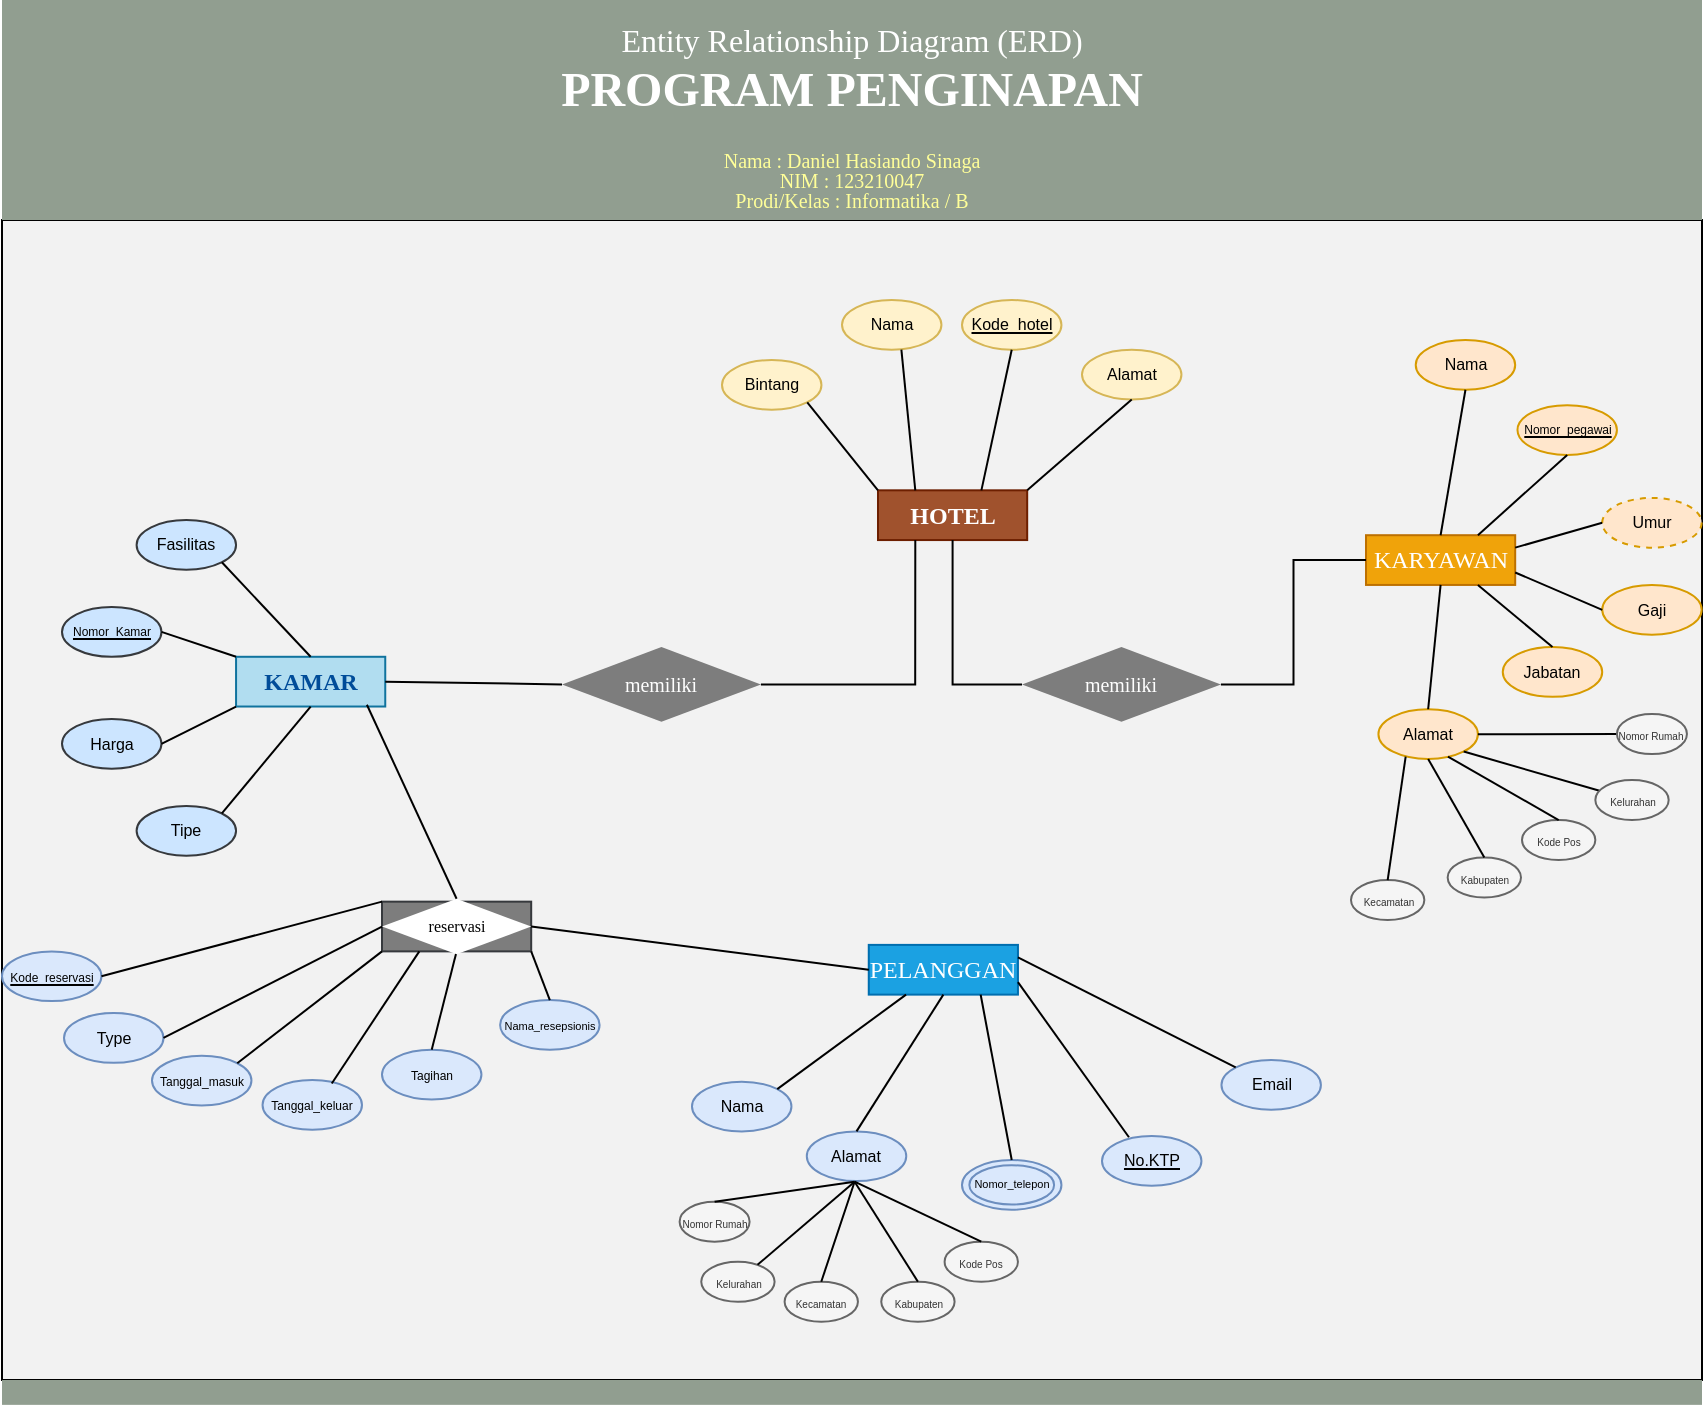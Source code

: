 <mxfile version="15.4.1" type="github">
  <diagram id="R2lEEEUBdFMjLlhIrx00" name="Page-1">
    <mxGraphModel dx="1380" dy="822" grid="1" gridSize="10" guides="1" tooltips="1" connect="1" arrows="1" fold="1" page="1" pageScale="1" pageWidth="850" pageHeight="1100" math="0" shadow="0" extFonts="Permanent Marker^https://fonts.googleapis.com/css?family=Permanent+Marker">
      <root>
        <mxCell id="0" />
        <mxCell id="1" parent="0" />
        <mxCell id="_2R-FOSOjfWYoMCZ2RvR-121" value="" style="rounded=0;whiteSpace=wrap;html=1;fontSize=6;fontColor=#004C99;fillColor=#F2F2F2;verticalAlign=middle;" vertex="1" parent="1">
          <mxGeometry y="110" width="850" height="580" as="geometry" />
        </mxCell>
        <mxCell id="lezJPWRJIHB03nq9r9CJ-45" value="" style="rounded=0;whiteSpace=wrap;html=1;fillColor=#919E90;strokeColor=none;" parent="1" vertex="1">
          <mxGeometry width="850" height="110" as="geometry" />
        </mxCell>
        <mxCell id="lezJPWRJIHB03nq9r9CJ-47" value="Entity Relationship Diagram (ERD)" style="text;html=1;strokeColor=none;fillColor=none;align=center;verticalAlign=middle;whiteSpace=wrap;rounded=0;fontColor=#FFFFFF;fontSize=16;fontStyle=0;fontFamily=Verdana;" parent="1" vertex="1">
          <mxGeometry x="180" y="10" width="490" height="20" as="geometry" />
        </mxCell>
        <mxCell id="lezJPWRJIHB03nq9r9CJ-48" value="PROGRAM PENGINAPAN" style="text;html=1;strokeColor=none;fillColor=none;align=center;verticalAlign=middle;whiteSpace=wrap;rounded=0;fontColor=#FFFFFF;fontSize=24;fontStyle=1;fontFamily=Verdana;" parent="1" vertex="1">
          <mxGeometry x="180" y="30" width="490" height="30" as="geometry" />
        </mxCell>
        <mxCell id="lezJPWRJIHB03nq9r9CJ-49" value="&lt;font style=&quot;font-size: 10px; line-height: 80%;&quot;&gt;Nama : Daniel Hasiando Sinaga&lt;/font&gt;" style="text;html=1;strokeColor=none;fillColor=none;align=center;verticalAlign=middle;whiteSpace=wrap;rounded=0;fontColor=#FFFF99;fontSize=10;fontStyle=0;fontFamily=Verdana;" parent="1" vertex="1">
          <mxGeometry x="180" y="70" width="490" height="20" as="geometry" />
        </mxCell>
        <mxCell id="lezJPWRJIHB03nq9r9CJ-50" value="&lt;p class=&quot;MsoNormal&quot; style=&quot;text-align: justify ; line-height: 115%&quot;&gt;NIM : 123210047&lt;/p&gt;" style="text;html=1;strokeColor=none;fillColor=none;align=center;verticalAlign=middle;whiteSpace=wrap;rounded=0;fontColor=#FFFF99;fontSize=10;fontStyle=0;fontFamily=Verdana;" parent="1" vertex="1">
          <mxGeometry x="180" y="80" width="490" height="20" as="geometry" />
        </mxCell>
        <mxCell id="lezJPWRJIHB03nq9r9CJ-51" value="&lt;p class=&quot;MsoNormal&quot; style=&quot;text-align: justify ; line-height: 115%&quot;&gt;Prodi/Kelas : Informatika / B&lt;/p&gt;" style="text;html=1;strokeColor=none;fillColor=none;align=center;verticalAlign=middle;whiteSpace=wrap;rounded=0;fontColor=#FFFF99;fontSize=10;fontStyle=0;fontFamily=Verdana;" parent="1" vertex="1">
          <mxGeometry x="180" y="90" width="490" height="20" as="geometry" />
        </mxCell>
        <mxCell id="58ILImzGnDFNRdT-Oexu-2" value="KARYAWAN" style="rounded=0;whiteSpace=wrap;html=1;fillColor=#f0a30a;strokeColor=#BD7000;fontColor=#FFFFFF;fontFamily=Lucida Console;" parent="1" vertex="1">
          <mxGeometry x="681.999" y="267.603" width="74.595" height="24.865" as="geometry" />
        </mxCell>
        <mxCell id="58ILImzGnDFNRdT-Oexu-3" value="Alamat" style="ellipse;whiteSpace=wrap;html=1;rounded=0;fillColor=#ffe6cc;strokeColor=#d79b00;fontSize=8;" parent="1" vertex="1">
          <mxGeometry x="688.215" y="354.63" width="49.73" height="24.865" as="geometry" />
        </mxCell>
        <mxCell id="58ILImzGnDFNRdT-Oexu-4" value="Nama" style="ellipse;whiteSpace=wrap;html=1;rounded=0;fillColor=#ffe6cc;strokeColor=#d79b00;fontSize=8;" parent="1" vertex="1">
          <mxGeometry x="706.865" y="170.012" width="49.73" height="24.865" as="geometry" />
        </mxCell>
        <mxCell id="58ILImzGnDFNRdT-Oexu-5" value="&lt;u style=&quot;font-size: 6px;&quot;&gt;Nomor_pegawai&lt;/u&gt;" style="ellipse;whiteSpace=wrap;html=1;rounded=0;fillColor=#ffe6cc;strokeColor=#d79b00;fontSize=6;" parent="1" vertex="1">
          <mxGeometry x="757.738" y="202.587" width="49.73" height="24.865" as="geometry" />
        </mxCell>
        <mxCell id="58ILImzGnDFNRdT-Oexu-6" value="Umur" style="ellipse;whiteSpace=wrap;html=1;rounded=0;fillColor=#ffe6cc;strokeColor=#d79b00;fontSize=8;dashed=1;" parent="1" vertex="1">
          <mxGeometry x="800.108" y="248.955" width="49.73" height="24.865" as="geometry" />
        </mxCell>
        <mxCell id="58ILImzGnDFNRdT-Oexu-7" value="Jabatan" style="ellipse;whiteSpace=wrap;html=1;rounded=0;fillColor=#ffe6cc;strokeColor=#d79b00;fontSize=8;" parent="1" vertex="1">
          <mxGeometry x="750.378" y="323.549" width="49.73" height="24.865" as="geometry" />
        </mxCell>
        <mxCell id="58ILImzGnDFNRdT-Oexu-8" value="Gaji" style="ellipse;whiteSpace=wrap;html=1;rounded=0;fillColor=#ffe6cc;strokeColor=#d79b00;fontSize=8;" parent="1" vertex="1">
          <mxGeometry x="800.108" y="292.468" width="49.73" height="24.865" as="geometry" />
        </mxCell>
        <mxCell id="58ILImzGnDFNRdT-Oexu-9" value="" style="endArrow=none;html=1;entryX=1;entryY=0.25;entryDx=0;entryDy=0;exitX=0;exitY=0.5;exitDx=0;exitDy=0;fillColor=#ffe6cc;strokeColor=#000000;" parent="1" source="58ILImzGnDFNRdT-Oexu-6" target="58ILImzGnDFNRdT-Oexu-2" edge="1">
          <mxGeometry width="50" height="50" relative="1" as="geometry">
            <mxPoint x="619.837" y="16.252" as="sourcePoint" />
            <mxPoint x="650.918" y="-14.829" as="targetPoint" />
          </mxGeometry>
        </mxCell>
        <mxCell id="58ILImzGnDFNRdT-Oexu-10" value="" style="endArrow=none;html=1;entryX=0.5;entryY=0;entryDx=0;entryDy=0;exitX=0.5;exitY=1;exitDx=0;exitDy=0;" parent="1" source="58ILImzGnDFNRdT-Oexu-4" target="58ILImzGnDFNRdT-Oexu-2" edge="1">
          <mxGeometry width="50" height="50" relative="1" as="geometry">
            <mxPoint x="619.837" y="16.252" as="sourcePoint" />
            <mxPoint x="650.918" y="-14.829" as="targetPoint" />
          </mxGeometry>
        </mxCell>
        <mxCell id="58ILImzGnDFNRdT-Oexu-11" value="" style="endArrow=none;html=1;entryX=0.75;entryY=0;entryDx=0;entryDy=0;exitX=0.5;exitY=1;exitDx=0;exitDy=0;" parent="1" source="58ILImzGnDFNRdT-Oexu-5" target="58ILImzGnDFNRdT-Oexu-2" edge="1">
          <mxGeometry width="50" height="50" relative="1" as="geometry">
            <mxPoint x="619.837" y="16.252" as="sourcePoint" />
            <mxPoint x="650.918" y="-14.829" as="targetPoint" />
          </mxGeometry>
        </mxCell>
        <mxCell id="58ILImzGnDFNRdT-Oexu-12" value="" style="endArrow=none;html=1;entryX=0.75;entryY=1;entryDx=0;entryDy=0;exitX=0.5;exitY=0;exitDx=0;exitDy=0;" parent="1" source="58ILImzGnDFNRdT-Oexu-7" target="58ILImzGnDFNRdT-Oexu-2" edge="1">
          <mxGeometry width="50" height="50" relative="1" as="geometry">
            <mxPoint x="619.837" y="16.252" as="sourcePoint" />
            <mxPoint x="650.918" y="-14.829" as="targetPoint" />
          </mxGeometry>
        </mxCell>
        <mxCell id="58ILImzGnDFNRdT-Oexu-13" value="" style="endArrow=none;html=1;entryX=0.5;entryY=1;entryDx=0;entryDy=0;exitX=0.5;exitY=0;exitDx=0;exitDy=0;" parent="1" source="58ILImzGnDFNRdT-Oexu-3" target="58ILImzGnDFNRdT-Oexu-2" edge="1">
          <mxGeometry width="50" height="50" relative="1" as="geometry">
            <mxPoint x="619.837" y="16.252" as="sourcePoint" />
            <mxPoint x="650.918" y="-14.829" as="targetPoint" />
          </mxGeometry>
        </mxCell>
        <mxCell id="58ILImzGnDFNRdT-Oexu-14" value="" style="endArrow=none;html=1;entryX=1;entryY=0.75;entryDx=0;entryDy=0;exitX=0;exitY=0.5;exitDx=0;exitDy=0;fillColor=#ffe6cc;strokeColor=#000000;" parent="1" source="58ILImzGnDFNRdT-Oexu-8" target="58ILImzGnDFNRdT-Oexu-2" edge="1">
          <mxGeometry width="50" height="50" relative="1" as="geometry">
            <mxPoint x="619.837" y="16.252" as="sourcePoint" />
            <mxPoint x="650.918" y="-14.829" as="targetPoint" />
          </mxGeometry>
        </mxCell>
        <mxCell id="_2R-FOSOjfWYoMCZ2RvR-11" value="" style="group" vertex="1" connectable="0" parent="1">
          <mxGeometry x="622" y="378.79" width="174.67" height="70" as="geometry" />
        </mxCell>
        <mxCell id="_2R-FOSOjfWYoMCZ2RvR-7" value="Kecamatan" style="ellipse;whiteSpace=wrap;html=1;fontSize=5;fillColor=#f5f5f5;strokeColor=#666666;fontColor=#333333;" vertex="1" parent="_2R-FOSOjfWYoMCZ2RvR-11">
          <mxGeometry x="52.5" y="61.22" width="36.67" height="20" as="geometry" />
        </mxCell>
        <mxCell id="_2R-FOSOjfWYoMCZ2RvR-8" value="Kabupaten" style="ellipse;whiteSpace=wrap;html=1;fontSize=5;fillColor=#f5f5f5;strokeColor=#666666;fontColor=#333333;" vertex="1" parent="_2R-FOSOjfWYoMCZ2RvR-11">
          <mxGeometry x="100.83" y="50" width="36.67" height="20" as="geometry" />
        </mxCell>
        <mxCell id="_2R-FOSOjfWYoMCZ2RvR-3" value="Kode Pos" style="ellipse;whiteSpace=wrap;html=1;fontSize=5;fillColor=#f5f5f5;strokeColor=#666666;fontColor=#333333;" vertex="1" parent="_2R-FOSOjfWYoMCZ2RvR-11">
          <mxGeometry x="138" y="31.22" width="36.67" height="20" as="geometry" />
        </mxCell>
        <mxCell id="_2R-FOSOjfWYoMCZ2RvR-23" value="" style="group" vertex="1" connectable="0" parent="1">
          <mxGeometry x="30.002" y="260.015" width="161.622" height="167.838" as="geometry" />
        </mxCell>
        <mxCell id="_2R-FOSOjfWYoMCZ2RvR-14" value="KAMAR" style="rounded=0;whiteSpace=wrap;html=1;fillColor=#b1ddf0;strokeColor=#10739e;fontStyle=1;fontFamily=Lucida Console;fontColor=#004C99;" vertex="1" parent="_2R-FOSOjfWYoMCZ2RvR-23">
          <mxGeometry x="87.027" y="68.378" width="74.595" height="24.865" as="geometry" />
        </mxCell>
        <mxCell id="_2R-FOSOjfWYoMCZ2RvR-15" value="Tipe" style="ellipse;whiteSpace=wrap;html=1;rounded=0;fillColor=#cce5ff;strokeColor=#36393d;fontSize=8;" vertex="1" parent="_2R-FOSOjfWYoMCZ2RvR-23">
          <mxGeometry x="37.297" y="142.973" width="49.73" height="24.865" as="geometry" />
        </mxCell>
        <mxCell id="_2R-FOSOjfWYoMCZ2RvR-16" value="Fasilitas" style="ellipse;whiteSpace=wrap;html=1;rounded=0;fillColor=#cce5ff;strokeColor=#36393d;fontSize=8;" vertex="1" parent="_2R-FOSOjfWYoMCZ2RvR-23">
          <mxGeometry x="37.297" width="49.73" height="24.865" as="geometry" />
        </mxCell>
        <mxCell id="_2R-FOSOjfWYoMCZ2RvR-17" value="" style="endArrow=none;html=1;entryX=0.5;entryY=1;entryDx=0;entryDy=0;exitX=1;exitY=0;exitDx=0;exitDy=0;" edge="1" parent="_2R-FOSOjfWYoMCZ2RvR-23" source="_2R-FOSOjfWYoMCZ2RvR-15" target="_2R-FOSOjfWYoMCZ2RvR-14">
          <mxGeometry width="50" height="50" relative="1" as="geometry">
            <mxPoint x="230.001" y="-151.892" as="sourcePoint" />
            <mxPoint x="261.082" y="-182.973" as="targetPoint" />
          </mxGeometry>
        </mxCell>
        <mxCell id="_2R-FOSOjfWYoMCZ2RvR-18" value="" style="endArrow=none;html=1;entryX=0.5;entryY=0;entryDx=0;entryDy=0;exitX=1;exitY=1;exitDx=0;exitDy=0;" edge="1" parent="_2R-FOSOjfWYoMCZ2RvR-23" source="_2R-FOSOjfWYoMCZ2RvR-16" target="_2R-FOSOjfWYoMCZ2RvR-14">
          <mxGeometry width="50" height="50" relative="1" as="geometry">
            <mxPoint x="230.001" y="-151.892" as="sourcePoint" />
            <mxPoint x="261.082" y="-182.973" as="targetPoint" />
          </mxGeometry>
        </mxCell>
        <mxCell id="_2R-FOSOjfWYoMCZ2RvR-19" value="&lt;u style=&quot;font-size: 6px;&quot;&gt;&lt;font style=&quot;font-size: 6px;&quot;&gt;Nomor_Kamar&lt;/font&gt;&lt;/u&gt;" style="ellipse;whiteSpace=wrap;html=1;rounded=0;fillColor=#cce5ff;strokeColor=#36393d;fontSize=6;" vertex="1" parent="_2R-FOSOjfWYoMCZ2RvR-23">
          <mxGeometry y="43.514" width="49.73" height="24.865" as="geometry" />
        </mxCell>
        <mxCell id="_2R-FOSOjfWYoMCZ2RvR-20" value="Harga" style="ellipse;whiteSpace=wrap;html=1;rounded=0;fillColor=#cce5ff;strokeColor=#36393d;fontSize=8;" vertex="1" parent="_2R-FOSOjfWYoMCZ2RvR-23">
          <mxGeometry y="99.459" width="49.73" height="24.865" as="geometry" />
        </mxCell>
        <mxCell id="_2R-FOSOjfWYoMCZ2RvR-21" value="" style="endArrow=none;html=1;entryX=0;entryY=1;entryDx=0;entryDy=0;exitX=1;exitY=0.5;exitDx=0;exitDy=0;fontSize=8;" edge="1" parent="_2R-FOSOjfWYoMCZ2RvR-23" source="_2R-FOSOjfWYoMCZ2RvR-20" target="_2R-FOSOjfWYoMCZ2RvR-14">
          <mxGeometry width="50" height="50" relative="1" as="geometry">
            <mxPoint x="223.784" y="-158.108" as="sourcePoint" />
            <mxPoint x="254.866" y="-189.189" as="targetPoint" />
          </mxGeometry>
        </mxCell>
        <mxCell id="_2R-FOSOjfWYoMCZ2RvR-22" value="" style="endArrow=none;html=1;entryX=0;entryY=0;entryDx=0;entryDy=0;exitX=1;exitY=0.5;exitDx=0;exitDy=0;fontSize=8;" edge="1" parent="_2R-FOSOjfWYoMCZ2RvR-23" source="_2R-FOSOjfWYoMCZ2RvR-19" target="_2R-FOSOjfWYoMCZ2RvR-14">
          <mxGeometry width="50" height="50" relative="1" as="geometry">
            <mxPoint x="223.784" y="-158.108" as="sourcePoint" />
            <mxPoint x="254.866" y="-189.189" as="targetPoint" />
          </mxGeometry>
        </mxCell>
        <mxCell id="lezJPWRJIHB03nq9r9CJ-43" value="" style="rounded=0;whiteSpace=wrap;html=1;fillColor=#919E90;strokeColor=none;" parent="1" vertex="1">
          <mxGeometry y="690" width="850" height="12.43" as="geometry" />
        </mxCell>
        <mxCell id="lezJPWRJIHB03nq9r9CJ-39" value="memiliki" style="rhombus;whiteSpace=wrap;html=1;rounded=0;fillColor=#7D7D7D;strokeColor=none;fontColor=#FFFFFF;fontFamily=Lucida Console;fontSize=10;" parent="1" vertex="1">
          <mxGeometry x="280.0" y="323.55" width="99.46" height="37.297" as="geometry" />
        </mxCell>
        <mxCell id="_2R-FOSOjfWYoMCZ2RvR-98" value="" style="group" vertex="1" connectable="0" parent="1">
          <mxGeometry x="350.002" y="160.015" width="289.187" height="110.013" as="geometry" />
        </mxCell>
        <mxCell id="lezJPWRJIHB03nq9r9CJ-3" value="HOTEL" style="rounded=0;whiteSpace=wrap;html=1;fillColor=#a0522d;strokeColor=#6D1F00;fontColor=#ffffff;fontStyle=1;fontFamily=Lucida Console;" parent="_2R-FOSOjfWYoMCZ2RvR-98" vertex="1">
          <mxGeometry x="87.997" y="85.148" width="74.595" height="24.865" as="geometry" />
        </mxCell>
        <mxCell id="lezJPWRJIHB03nq9r9CJ-5" value="Alamat" style="ellipse;whiteSpace=wrap;html=1;rounded=0;fillColor=#fff2cc;strokeColor=#d6b656;fontSize=8;" parent="_2R-FOSOjfWYoMCZ2RvR-98" vertex="1">
          <mxGeometry x="189.997" y="14.86" width="49.73" height="24.865" as="geometry" />
        </mxCell>
        <mxCell id="lezJPWRJIHB03nq9r9CJ-19" value="" style="endArrow=none;html=1;entryX=1;entryY=0;entryDx=0;entryDy=0;exitX=0.5;exitY=1;exitDx=0;exitDy=0;" parent="_2R-FOSOjfWYoMCZ2RvR-98" source="lezJPWRJIHB03nq9r9CJ-5" target="lezJPWRJIHB03nq9r9CJ-3" edge="1">
          <mxGeometry x="20" y="-11.075" width="50" height="50" as="geometry">
            <mxPoint x="262.433" y="131.898" as="sourcePoint" />
            <mxPoint x="293.514" y="100.817" as="targetPoint" />
          </mxGeometry>
        </mxCell>
        <mxCell id="lezJPWRJIHB03nq9r9CJ-35" value="&lt;u style=&quot;font-size: 8px&quot;&gt;Kode_hotel&lt;/u&gt;" style="ellipse;whiteSpace=wrap;html=1;rounded=0;fillColor=#fff2cc;strokeColor=#d6b656;fontSize=8;" parent="_2R-FOSOjfWYoMCZ2RvR-98" vertex="1">
          <mxGeometry x="130" y="-10.006" width="49.73" height="24.865" as="geometry" />
        </mxCell>
        <mxCell id="lezJPWRJIHB03nq9r9CJ-38" value="" style="endArrow=none;html=1;exitX=0.5;exitY=1;exitDx=0;exitDy=0;fontSize=8;entryX=0.693;entryY=0.001;entryDx=0;entryDy=0;entryPerimeter=0;" parent="_2R-FOSOjfWYoMCZ2RvR-98" source="lezJPWRJIHB03nq9r9CJ-35" target="lezJPWRJIHB03nq9r9CJ-3" edge="1">
          <mxGeometry x="20" y="-11.075" width="50" height="50" as="geometry">
            <mxPoint x="256.217" y="125.682" as="sourcePoint" />
            <mxPoint x="99.998" y="79.995" as="targetPoint" />
          </mxGeometry>
        </mxCell>
        <mxCell id="lezJPWRJIHB03nq9r9CJ-36" value="Nama" style="ellipse;whiteSpace=wrap;html=1;rounded=0;fillColor=#fff2cc;strokeColor=#d6b656;fontSize=8;" parent="_2R-FOSOjfWYoMCZ2RvR-98" vertex="1">
          <mxGeometry x="70" y="-10.011" width="49.73" height="24.865" as="geometry" />
        </mxCell>
        <mxCell id="lezJPWRJIHB03nq9r9CJ-37" value="" style="endArrow=none;html=1;entryX=0.25;entryY=0;entryDx=0;entryDy=0;fontSize=8;exitX=0.597;exitY=0.999;exitDx=0;exitDy=0;exitPerimeter=0;" parent="_2R-FOSOjfWYoMCZ2RvR-98" source="lezJPWRJIHB03nq9r9CJ-36" target="lezJPWRJIHB03nq9r9CJ-3" edge="1">
          <mxGeometry x="20" y="-11.075" width="50" height="50" as="geometry">
            <mxPoint x="24.998" y="89.995" as="sourcePoint" />
            <mxPoint x="287.298" y="94.601" as="targetPoint" />
          </mxGeometry>
        </mxCell>
        <mxCell id="lezJPWRJIHB03nq9r9CJ-4" value="Bintang" style="ellipse;whiteSpace=wrap;html=1;rounded=0;fillColor=#fff2cc;strokeColor=#d6b656;fontSize=8;" parent="_2R-FOSOjfWYoMCZ2RvR-98" vertex="1">
          <mxGeometry x="9.997" y="19.993" width="49.73" height="24.865" as="geometry" />
        </mxCell>
        <mxCell id="lezJPWRJIHB03nq9r9CJ-18" value="" style="endArrow=none;html=1;entryX=0;entryY=0;entryDx=0;entryDy=0;exitX=1;exitY=1;exitDx=0;exitDy=0;" parent="_2R-FOSOjfWYoMCZ2RvR-98" source="lezJPWRJIHB03nq9r9CJ-4" target="lezJPWRJIHB03nq9r9CJ-3" edge="1">
          <mxGeometry x="20" y="-11.075" width="50" height="50" as="geometry">
            <mxPoint x="262.433" y="131.898" as="sourcePoint" />
            <mxPoint x="293.514" y="100.817" as="targetPoint" />
          </mxGeometry>
        </mxCell>
        <mxCell id="_2R-FOSOjfWYoMCZ2RvR-102" value="" style="group" vertex="1" connectable="0" parent="1">
          <mxGeometry x="189.999" y="370.012" width="167.838" height="192.703" as="geometry" />
        </mxCell>
        <mxCell id="_2R-FOSOjfWYoMCZ2RvR-24" value="" style="rounded=0;whiteSpace=wrap;html=1;fillColor=#7D7D7D;strokeColor=#36393d;fontFamily=Lucida Console;" vertex="1" parent="_2R-FOSOjfWYoMCZ2RvR-102">
          <mxGeometry y="80.811" width="74.595" height="24.865" as="geometry" />
        </mxCell>
        <mxCell id="_2R-FOSOjfWYoMCZ2RvR-25" value="&lt;font style=&quot;font-size: 6px&quot;&gt;Tagihan&lt;/font&gt;" style="ellipse;whiteSpace=wrap;html=1;rounded=0;fillColor=#dae8fc;strokeColor=#6c8ebf;fontSize=8;" vertex="1" parent="_2R-FOSOjfWYoMCZ2RvR-102">
          <mxGeometry x="-0.004" y="154.858" width="49.73" height="24.865" as="geometry" />
        </mxCell>
        <mxCell id="_2R-FOSOjfWYoMCZ2RvR-29" value="&lt;font style=&quot;font-size: 5.5px&quot;&gt;Nama_resepsionis&lt;/font&gt;" style="ellipse;whiteSpace=wrap;html=1;rounded=0;fillColor=#dae8fc;strokeColor=#6c8ebf;fontSize=8;" vertex="1" parent="_2R-FOSOjfWYoMCZ2RvR-102">
          <mxGeometry x="59.059" y="129.997" width="49.73" height="24.865" as="geometry" />
        </mxCell>
        <mxCell id="_2R-FOSOjfWYoMCZ2RvR-34" value="" style="endArrow=none;html=1;entryX=1;entryY=1;entryDx=0;entryDy=0;exitX=0.5;exitY=0;exitDx=0;exitDy=0;" edge="1" parent="_2R-FOSOjfWYoMCZ2RvR-102" source="_2R-FOSOjfWYoMCZ2RvR-29" target="_2R-FOSOjfWYoMCZ2RvR-24">
          <mxGeometry width="50" height="50" relative="1" as="geometry">
            <mxPoint x="-62.162" y="-170.541" as="sourcePoint" />
            <mxPoint x="-31.081" y="-201.622" as="targetPoint" />
          </mxGeometry>
        </mxCell>
        <mxCell id="_2R-FOSOjfWYoMCZ2RvR-35" value="" style="endArrow=none;html=1;entryX=0.5;entryY=1;entryDx=0;entryDy=0;exitX=0.5;exitY=0;exitDx=0;exitDy=0;" edge="1" parent="_2R-FOSOjfWYoMCZ2RvR-102" source="_2R-FOSOjfWYoMCZ2RvR-25" target="_2R-FOSOjfWYoMCZ2RvR-24">
          <mxGeometry width="50" height="50" relative="1" as="geometry">
            <mxPoint x="-62.162" y="-170.541" as="sourcePoint" />
            <mxPoint x="-31.081" y="-201.622" as="targetPoint" />
          </mxGeometry>
        </mxCell>
        <mxCell id="_2R-FOSOjfWYoMCZ2RvR-37" value="&lt;span style=&quot;font-family: &amp;#34;lucida console&amp;#34;&quot;&gt;&lt;font style=&quot;font-size: 8px&quot;&gt;reservasi&lt;/font&gt;&lt;/span&gt;" style="rhombus;whiteSpace=wrap;html=1;fontSize=7;verticalAlign=middle;strokeColor=none;" vertex="1" parent="_2R-FOSOjfWYoMCZ2RvR-102">
          <mxGeometry x="0.001" y="79.378" width="74.59" height="27.74" as="geometry" />
        </mxCell>
        <mxCell id="_2R-FOSOjfWYoMCZ2RvR-2" value="" style="endArrow=none;html=1;fontSize=8;exitX=1;exitY=0.5;exitDx=0;exitDy=0;entryX=0;entryY=0.5;entryDx=0;entryDy=0;" edge="1" parent="1" target="_2R-FOSOjfWYoMCZ2RvR-1" source="58ILImzGnDFNRdT-Oexu-3">
          <mxGeometry width="50" height="50" relative="1" as="geometry">
            <mxPoint x="709.5" y="378.79" as="sourcePoint" />
            <mxPoint x="780" y="367.01" as="targetPoint" />
          </mxGeometry>
        </mxCell>
        <mxCell id="_2R-FOSOjfWYoMCZ2RvR-1" value="&lt;font style=&quot;font-size: 5px&quot;&gt;Nomor Rumah&lt;/font&gt;" style="ellipse;whiteSpace=wrap;html=1;fontSize=5;fillColor=#f5f5f5;strokeColor=#666666;fontColor=#333333;" vertex="1" parent="1">
          <mxGeometry x="807.47" y="357.06" width="35" height="20" as="geometry" />
        </mxCell>
        <mxCell id="_2R-FOSOjfWYoMCZ2RvR-5" value="" style="endArrow=none;html=1;fontSize=8;exitX=1;exitY=1;exitDx=0;exitDy=0;" edge="1" parent="1" target="_2R-FOSOjfWYoMCZ2RvR-4" source="58ILImzGnDFNRdT-Oexu-3">
          <mxGeometry width="50" height="50" relative="1" as="geometry">
            <mxPoint x="709.5" y="378.79" as="sourcePoint" />
            <mxPoint x="732.5" y="418.79" as="targetPoint" />
          </mxGeometry>
        </mxCell>
        <mxCell id="_2R-FOSOjfWYoMCZ2RvR-4" value="Kelurahan" style="ellipse;whiteSpace=wrap;html=1;fontSize=5;fillColor=#f5f5f5;strokeColor=#666666;fontColor=#333333;" vertex="1" parent="1">
          <mxGeometry x="796.67" y="390.01" width="36.67" height="20" as="geometry" />
        </mxCell>
        <mxCell id="_2R-FOSOjfWYoMCZ2RvR-6" value="" style="endArrow=none;html=1;fontSize=8;exitX=0.699;exitY=0.952;exitDx=0;exitDy=0;entryX=0.5;entryY=0;entryDx=0;entryDy=0;exitPerimeter=0;" edge="1" parent="1" target="_2R-FOSOjfWYoMCZ2RvR-3" source="58ILImzGnDFNRdT-Oexu-3">
          <mxGeometry width="50" height="50" relative="1" as="geometry">
            <mxPoint x="709.5" y="378.79" as="sourcePoint" />
            <mxPoint x="720.721" y="408.793" as="targetPoint" />
          </mxGeometry>
        </mxCell>
        <mxCell id="_2R-FOSOjfWYoMCZ2RvR-10" value="" style="endArrow=none;html=1;fontSize=8;entryX=0.5;entryY=0;entryDx=0;entryDy=0;exitX=0.5;exitY=1;exitDx=0;exitDy=0;" edge="1" parent="1" target="_2R-FOSOjfWYoMCZ2RvR-8" source="58ILImzGnDFNRdT-Oexu-3">
          <mxGeometry width="50" height="50" relative="1" as="geometry">
            <mxPoint x="709.5" y="378.79" as="sourcePoint" />
            <mxPoint x="702.835" y="438.79" as="targetPoint" />
          </mxGeometry>
        </mxCell>
        <mxCell id="_2R-FOSOjfWYoMCZ2RvR-9" value="" style="endArrow=none;html=1;fontSize=8;exitX=0.274;exitY=0.952;exitDx=0;exitDy=0;entryX=0.5;entryY=0;entryDx=0;entryDy=0;exitPerimeter=0;" edge="1" parent="1" target="_2R-FOSOjfWYoMCZ2RvR-7" source="58ILImzGnDFNRdT-Oexu-3">
          <mxGeometry width="50" height="50" relative="1" as="geometry">
            <mxPoint x="709.5" y="378.79" as="sourcePoint" />
            <mxPoint x="671.008" y="430.353" as="targetPoint" />
          </mxGeometry>
        </mxCell>
        <mxCell id="_2R-FOSOjfWYoMCZ2RvR-105" value="" style="endArrow=none;html=1;entryX=0;entryY=0.5;entryDx=0;entryDy=0;exitX=1;exitY=0.5;exitDx=0;exitDy=0;" edge="1" parent="1" source="_2R-FOSOjfWYoMCZ2RvR-14" target="lezJPWRJIHB03nq9r9CJ-39">
          <mxGeometry width="50" height="50" relative="1" as="geometry">
            <mxPoint x="119.747" y="291.238" as="sourcePoint" />
            <mxPoint x="164.327" y="338.393" as="targetPoint" />
          </mxGeometry>
        </mxCell>
        <mxCell id="_2R-FOSOjfWYoMCZ2RvR-30" value="&lt;font style=&quot;font-size: 6px&quot;&gt;Tanggal_keluar&lt;/font&gt;" style="ellipse;whiteSpace=wrap;html=1;rounded=0;fillColor=#dae8fc;strokeColor=#6c8ebf;fontSize=8;" vertex="1" parent="1">
          <mxGeometry x="130.268" y="540.008" width="49.73" height="24.865" as="geometry" />
        </mxCell>
        <mxCell id="_2R-FOSOjfWYoMCZ2RvR-36" value="" style="endArrow=none;html=1;entryX=0.25;entryY=1;entryDx=0;entryDy=0;exitX=0.696;exitY=0.069;exitDx=0;exitDy=0;exitPerimeter=0;" edge="1" parent="1" source="_2R-FOSOjfWYoMCZ2RvR-30" target="_2R-FOSOjfWYoMCZ2RvR-24">
          <mxGeometry width="50" height="50" relative="1" as="geometry">
            <mxPoint x="127.837" y="199.472" as="sourcePoint" />
            <mxPoint x="158.918" y="168.391" as="targetPoint" />
          </mxGeometry>
        </mxCell>
        <mxCell id="_2R-FOSOjfWYoMCZ2RvR-27" value="&lt;u&gt;&lt;font style=&quot;font-size: 6px&quot;&gt;Kode_reservasi&lt;/font&gt;&lt;/u&gt;" style="ellipse;whiteSpace=wrap;html=1;rounded=0;fillColor=#dae8fc;strokeColor=#6c8ebf;fontSize=8;" vertex="1" parent="1">
          <mxGeometry x="-0.002" y="475.687" width="49.73" height="24.865" as="geometry" />
        </mxCell>
        <mxCell id="_2R-FOSOjfWYoMCZ2RvR-33" value="" style="endArrow=none;html=1;entryX=0;entryY=0;entryDx=0;entryDy=0;exitX=1;exitY=0.5;exitDx=0;exitDy=0;" edge="1" parent="1" source="_2R-FOSOjfWYoMCZ2RvR-27" target="_2R-FOSOjfWYoMCZ2RvR-24">
          <mxGeometry width="50" height="50" relative="1" as="geometry">
            <mxPoint x="127.837" y="199.472" as="sourcePoint" />
            <mxPoint x="158.918" y="168.391" as="targetPoint" />
          </mxGeometry>
        </mxCell>
        <mxCell id="_2R-FOSOjfWYoMCZ2RvR-26" value="Type" style="ellipse;whiteSpace=wrap;html=1;rounded=0;fillColor=#dae8fc;strokeColor=#6c8ebf;fontSize=8;" vertex="1" parent="1">
          <mxGeometry x="31.005" y="506.552" width="49.73" height="24.865" as="geometry" />
        </mxCell>
        <mxCell id="_2R-FOSOjfWYoMCZ2RvR-32" value="" style="endArrow=none;html=1;entryX=0;entryY=0.5;entryDx=0;entryDy=0;exitX=1;exitY=0.5;exitDx=0;exitDy=0;" edge="1" parent="1" source="_2R-FOSOjfWYoMCZ2RvR-26" target="_2R-FOSOjfWYoMCZ2RvR-37">
          <mxGeometry width="50" height="50" relative="1" as="geometry">
            <mxPoint x="127.837" y="199.472" as="sourcePoint" />
            <mxPoint x="158.918" y="168.391" as="targetPoint" />
          </mxGeometry>
        </mxCell>
        <mxCell id="_2R-FOSOjfWYoMCZ2RvR-28" value="&lt;font style=&quot;font-size: 6px&quot;&gt;Tanggal_masuk&lt;/font&gt;" style="ellipse;whiteSpace=wrap;html=1;rounded=0;fillColor=#dae8fc;strokeColor=#6c8ebf;fontSize=8;" vertex="1" parent="1">
          <mxGeometry x="74.998" y="527.855" width="49.73" height="24.865" as="geometry" />
        </mxCell>
        <mxCell id="_2R-FOSOjfWYoMCZ2RvR-31" value="" style="endArrow=none;html=1;entryX=0;entryY=1;entryDx=0;entryDy=0;exitX=1;exitY=0;exitDx=0;exitDy=0;" edge="1" parent="1" source="_2R-FOSOjfWYoMCZ2RvR-28" target="_2R-FOSOjfWYoMCZ2RvR-24">
          <mxGeometry width="50" height="50" relative="1" as="geometry">
            <mxPoint x="127.837" y="199.472" as="sourcePoint" />
            <mxPoint x="158.918" y="168.391" as="targetPoint" />
          </mxGeometry>
        </mxCell>
        <mxCell id="_2R-FOSOjfWYoMCZ2RvR-109" value="" style="group" vertex="1" connectable="0" parent="1">
          <mxGeometry x="289.998" y="400.007" width="389.73" height="254.623" as="geometry" />
        </mxCell>
        <mxCell id="_2R-FOSOjfWYoMCZ2RvR-101" value="" style="group" vertex="1" connectable="0" parent="_2R-FOSOjfWYoMCZ2RvR-109">
          <mxGeometry width="369.46" height="254.623" as="geometry" />
        </mxCell>
        <mxCell id="_2R-FOSOjfWYoMCZ2RvR-100" value="" style="group" vertex="1" connectable="0" parent="_2R-FOSOjfWYoMCZ2RvR-101">
          <mxGeometry x="96.002" width="273.458" height="254.623" as="geometry" />
        </mxCell>
        <mxCell id="_2R-FOSOjfWYoMCZ2RvR-108" value="" style="group" vertex="1" connectable="0" parent="_2R-FOSOjfWYoMCZ2RvR-100">
          <mxGeometry x="-41.005" y="72.436" width="314.462" height="182.187" as="geometry" />
        </mxCell>
        <mxCell id="_2R-FOSOjfWYoMCZ2RvR-38" value="PELANGGAN" style="rounded=0;whiteSpace=wrap;html=1;fillColor=#1ba1e2;strokeColor=#006EAF;fontColor=#ffffff;fontFamily=Lucida Console;" vertex="1" parent="_2R-FOSOjfWYoMCZ2RvR-108">
          <mxGeometry x="88.384" width="74.595" height="24.865" as="geometry" />
        </mxCell>
        <mxCell id="_2R-FOSOjfWYoMCZ2RvR-39" value="Alamat" style="ellipse;whiteSpace=wrap;html=1;rounded=0;fillColor=#dae8fc;strokeColor=#6c8ebf;fontSize=8;" vertex="1" parent="_2R-FOSOjfWYoMCZ2RvR-108">
          <mxGeometry x="57.4" y="93.247" width="49.73" height="24.865" as="geometry" />
        </mxCell>
        <mxCell id="_2R-FOSOjfWYoMCZ2RvR-40" value="Nama" style="ellipse;whiteSpace=wrap;html=1;rounded=0;fillColor=#dae8fc;strokeColor=#6c8ebf;fontSize=8;" vertex="1" parent="_2R-FOSOjfWYoMCZ2RvR-108">
          <mxGeometry y="68.379" width="49.73" height="24.865" as="geometry" />
        </mxCell>
        <mxCell id="_2R-FOSOjfWYoMCZ2RvR-43" value="" style="ellipse;whiteSpace=wrap;html=1;rounded=0;fillColor=#dae8fc;strokeColor=#6c8ebf;fontSize=6;" vertex="1" parent="_2R-FOSOjfWYoMCZ2RvR-108">
          <mxGeometry x="135.002" y="107.566" width="49.73" height="24.865" as="geometry" />
        </mxCell>
        <mxCell id="_2R-FOSOjfWYoMCZ2RvR-46" value="" style="endArrow=none;html=1;entryX=0.25;entryY=1;entryDx=0;entryDy=0;exitX=1;exitY=0;exitDx=0;exitDy=0;" edge="1" parent="_2R-FOSOjfWYoMCZ2RvR-108" source="_2R-FOSOjfWYoMCZ2RvR-40" target="_2R-FOSOjfWYoMCZ2RvR-38">
          <mxGeometry width="50" height="50" relative="1" as="geometry">
            <mxPoint x="70.005" y="25.187" as="sourcePoint" />
            <mxPoint x="57.303" y="-282.432" as="targetPoint" />
          </mxGeometry>
        </mxCell>
        <mxCell id="_2R-FOSOjfWYoMCZ2RvR-48" value="" style="endArrow=none;html=1;entryX=0.75;entryY=1;entryDx=0;entryDy=0;exitX=0.5;exitY=0;exitDx=0;exitDy=0;" edge="1" parent="_2R-FOSOjfWYoMCZ2RvR-108" source="_2R-FOSOjfWYoMCZ2RvR-43" target="_2R-FOSOjfWYoMCZ2RvR-38">
          <mxGeometry width="50" height="50" relative="1" as="geometry">
            <mxPoint x="26.221" y="-251.351" as="sourcePoint" />
            <mxPoint x="57.303" y="-282.432" as="targetPoint" />
          </mxGeometry>
        </mxCell>
        <mxCell id="_2R-FOSOjfWYoMCZ2RvR-49" value="" style="endArrow=none;html=1;exitX=0.5;exitY=0;exitDx=0;exitDy=0;entryX=0.5;entryY=1;entryDx=0;entryDy=0;" edge="1" parent="_2R-FOSOjfWYoMCZ2RvR-108" source="_2R-FOSOjfWYoMCZ2RvR-39" target="_2R-FOSOjfWYoMCZ2RvR-38">
          <mxGeometry width="50" height="50" relative="1" as="geometry">
            <mxPoint x="26.221" y="-251.351" as="sourcePoint" />
            <mxPoint x="110.005" y="59.187" as="targetPoint" />
          </mxGeometry>
        </mxCell>
        <mxCell id="_2R-FOSOjfWYoMCZ2RvR-84" value="" style="group" vertex="1" connectable="0" parent="_2R-FOSOjfWYoMCZ2RvR-108">
          <mxGeometry x="-6.195" y="118.407" width="169.17" height="70" as="geometry" />
        </mxCell>
        <mxCell id="_2R-FOSOjfWYoMCZ2RvR-85" value="&lt;font style=&quot;font-size: 5px&quot;&gt;Nomor Rumah&lt;/font&gt;" style="ellipse;whiteSpace=wrap;html=1;fontSize=5;fillColor=#f5f5f5;strokeColor=#666666;fontColor=#333333;" vertex="1" parent="_2R-FOSOjfWYoMCZ2RvR-84">
          <mxGeometry y="10" width="35" height="20" as="geometry" />
        </mxCell>
        <mxCell id="_2R-FOSOjfWYoMCZ2RvR-86" value="" style="endArrow=none;html=1;fontSize=8;entryX=0.5;entryY=0;entryDx=0;entryDy=0;exitX=0.5;exitY=1;exitDx=0;exitDy=0;" edge="1" parent="_2R-FOSOjfWYoMCZ2RvR-84" target="_2R-FOSOjfWYoMCZ2RvR-85">
          <mxGeometry width="50" height="50" relative="1" as="geometry">
            <mxPoint x="87.5" as="sourcePoint" />
            <mxPoint x="82.08" y="275" as="targetPoint" />
          </mxGeometry>
        </mxCell>
        <mxCell id="_2R-FOSOjfWYoMCZ2RvR-87" value="Kode Pos" style="ellipse;whiteSpace=wrap;html=1;fontSize=5;fillColor=#f5f5f5;strokeColor=#666666;fontColor=#333333;" vertex="1" parent="_2R-FOSOjfWYoMCZ2RvR-84">
          <mxGeometry x="132.5" y="30" width="36.67" height="20" as="geometry" />
        </mxCell>
        <mxCell id="_2R-FOSOjfWYoMCZ2RvR-88" value="Kelurahan" style="ellipse;whiteSpace=wrap;html=1;fontSize=5;fillColor=#f5f5f5;strokeColor=#666666;fontColor=#333333;" vertex="1" parent="_2R-FOSOjfWYoMCZ2RvR-84">
          <mxGeometry x="10.83" y="40" width="36.67" height="20" as="geometry" />
        </mxCell>
        <mxCell id="_2R-FOSOjfWYoMCZ2RvR-89" value="" style="endArrow=none;html=1;fontSize=8;exitX=0.5;exitY=1;exitDx=0;exitDy=0;" edge="1" parent="_2R-FOSOjfWYoMCZ2RvR-84" target="_2R-FOSOjfWYoMCZ2RvR-88">
          <mxGeometry width="50" height="50" relative="1" as="geometry">
            <mxPoint x="87.5" as="sourcePoint" />
            <mxPoint x="110.5" y="40" as="targetPoint" />
          </mxGeometry>
        </mxCell>
        <mxCell id="_2R-FOSOjfWYoMCZ2RvR-90" value="" style="endArrow=none;html=1;fontSize=8;exitX=0.5;exitY=1;exitDx=0;exitDy=0;entryX=0.5;entryY=0;entryDx=0;entryDy=0;" edge="1" parent="_2R-FOSOjfWYoMCZ2RvR-84" target="_2R-FOSOjfWYoMCZ2RvR-87">
          <mxGeometry width="50" height="50" relative="1" as="geometry">
            <mxPoint x="87.5" as="sourcePoint" />
            <mxPoint x="98.721" y="30.003" as="targetPoint" />
          </mxGeometry>
        </mxCell>
        <mxCell id="_2R-FOSOjfWYoMCZ2RvR-91" value="Kecamatan" style="ellipse;whiteSpace=wrap;html=1;fontSize=5;fillColor=#f5f5f5;strokeColor=#666666;fontColor=#333333;" vertex="1" parent="_2R-FOSOjfWYoMCZ2RvR-84">
          <mxGeometry x="52.5" y="50" width="36.67" height="20" as="geometry" />
        </mxCell>
        <mxCell id="_2R-FOSOjfWYoMCZ2RvR-92" value="Kabupaten" style="ellipse;whiteSpace=wrap;html=1;fontSize=5;fillColor=#f5f5f5;strokeColor=#666666;fontColor=#333333;" vertex="1" parent="_2R-FOSOjfWYoMCZ2RvR-84">
          <mxGeometry x="100.83" y="50" width="36.67" height="20" as="geometry" />
        </mxCell>
        <mxCell id="_2R-FOSOjfWYoMCZ2RvR-93" value="" style="endArrow=none;html=1;fontSize=8;exitX=0.5;exitY=1;exitDx=0;exitDy=0;entryX=0.5;entryY=0;entryDx=0;entryDy=0;" edge="1" parent="_2R-FOSOjfWYoMCZ2RvR-84" target="_2R-FOSOjfWYoMCZ2RvR-91">
          <mxGeometry width="50" height="50" relative="1" as="geometry">
            <mxPoint x="87.5" as="sourcePoint" />
            <mxPoint x="49.008" y="51.563" as="targetPoint" />
          </mxGeometry>
        </mxCell>
        <mxCell id="_2R-FOSOjfWYoMCZ2RvR-94" value="" style="endArrow=none;html=1;fontSize=8;entryX=0.5;entryY=0;entryDx=0;entryDy=0;exitX=0.5;exitY=1;exitDx=0;exitDy=0;" edge="1" parent="_2R-FOSOjfWYoMCZ2RvR-84" target="_2R-FOSOjfWYoMCZ2RvR-92">
          <mxGeometry width="50" height="50" relative="1" as="geometry">
            <mxPoint x="87.5" as="sourcePoint" />
            <mxPoint x="80.835" y="60" as="targetPoint" />
          </mxGeometry>
        </mxCell>
        <mxCell id="_2R-FOSOjfWYoMCZ2RvR-96" value="Nomor_telepon" style="ellipse;whiteSpace=wrap;html=1;rounded=0;fillColor=#dae8fc;strokeColor=#6c8ebf;fontSize=5.5;" vertex="1" parent="_2R-FOSOjfWYoMCZ2RvR-108">
          <mxGeometry x="138.685" y="110.197" width="42.37" height="19.6" as="geometry" />
        </mxCell>
        <mxCell id="_2R-FOSOjfWYoMCZ2RvR-42" value="&lt;u&gt;No.KTP&lt;/u&gt;" style="ellipse;whiteSpace=wrap;html=1;rounded=0;fillColor=#dae8fc;strokeColor=#6c8ebf;fontSize=8;" vertex="1" parent="_2R-FOSOjfWYoMCZ2RvR-108">
          <mxGeometry x="205.002" y="95.571" width="49.73" height="24.865" as="geometry" />
        </mxCell>
        <mxCell id="_2R-FOSOjfWYoMCZ2RvR-45" value="" style="endArrow=none;html=1;entryX=1;entryY=0.75;entryDx=0;entryDy=0;exitX=0.271;exitY=0.025;exitDx=0;exitDy=0;exitPerimeter=0;" edge="1" parent="_2R-FOSOjfWYoMCZ2RvR-108" source="_2R-FOSOjfWYoMCZ2RvR-42" target="_2R-FOSOjfWYoMCZ2RvR-38">
          <mxGeometry width="50" height="50" relative="1" as="geometry">
            <mxPoint x="210.005" y="12.187" as="sourcePoint" />
            <mxPoint x="57.303" y="-282.432" as="targetPoint" />
          </mxGeometry>
        </mxCell>
        <mxCell id="_2R-FOSOjfWYoMCZ2RvR-41" value="&lt;span style=&quot;font-size: 8px&quot;&gt;Email&lt;/span&gt;" style="ellipse;whiteSpace=wrap;html=1;rounded=0;fillColor=#dae8fc;strokeColor=#6c8ebf;fontSize=8;" vertex="1" parent="_2R-FOSOjfWYoMCZ2RvR-108">
          <mxGeometry x="264.732" y="57.564" width="49.73" height="24.865" as="geometry" />
        </mxCell>
        <mxCell id="_2R-FOSOjfWYoMCZ2RvR-47" value="" style="endArrow=none;html=1;exitX=0;exitY=0;exitDx=0;exitDy=0;entryX=1;entryY=0.25;entryDx=0;entryDy=0;" edge="1" parent="_2R-FOSOjfWYoMCZ2RvR-108" source="_2R-FOSOjfWYoMCZ2RvR-41" target="_2R-FOSOjfWYoMCZ2RvR-38">
          <mxGeometry width="50" height="50" relative="1" as="geometry">
            <mxPoint x="306.219" y="158.646" as="sourcePoint" />
            <mxPoint x="450.002" y="410.184" as="targetPoint" />
          </mxGeometry>
        </mxCell>
        <mxCell id="_2R-FOSOjfWYoMCZ2RvR-110" value="" style="endArrow=none;html=1;entryX=0;entryY=0.5;entryDx=0;entryDy=0;exitX=1;exitY=0.5;exitDx=0;exitDy=0;" edge="1" parent="1" source="_2R-FOSOjfWYoMCZ2RvR-37" target="_2R-FOSOjfWYoMCZ2RvR-38">
          <mxGeometry width="50" height="50" relative="1" as="geometry">
            <mxPoint x="59.728" y="498.12" as="sourcePoint" />
            <mxPoint x="199.999" y="460.823" as="targetPoint" />
          </mxGeometry>
        </mxCell>
        <mxCell id="_2R-FOSOjfWYoMCZ2RvR-111" value="" style="endArrow=none;html=1;entryX=0.5;entryY=0;entryDx=0;entryDy=0;exitX=0.877;exitY=0.964;exitDx=0;exitDy=0;exitPerimeter=0;" edge="1" parent="1" source="_2R-FOSOjfWYoMCZ2RvR-14" target="_2R-FOSOjfWYoMCZ2RvR-37">
          <mxGeometry width="50" height="50" relative="1" as="geometry">
            <mxPoint x="274.59" y="473.26" as="sourcePoint" />
            <mxPoint x="443.379" y="494.876" as="targetPoint" />
          </mxGeometry>
        </mxCell>
        <mxCell id="_2R-FOSOjfWYoMCZ2RvR-112" value="memiliki" style="rhombus;whiteSpace=wrap;html=1;rounded=0;fillColor=#7D7D7D;strokeColor=none;fontColor=#FFFFFF;fontFamily=Lucida Console;fontSize=10;" vertex="1" parent="1">
          <mxGeometry x="510.0" y="323.55" width="99.46" height="37.297" as="geometry" />
        </mxCell>
        <mxCell id="_2R-FOSOjfWYoMCZ2RvR-114" value="" style="endArrow=none;html=1;rounded=0;fontSize=6;fontColor=#FFFFFF;strokeColor=#000000;edgeStyle=orthogonalEdgeStyle;exitX=0.5;exitY=1;exitDx=0;exitDy=0;entryX=0;entryY=0.5;entryDx=0;entryDy=0;" edge="1" parent="1" source="lezJPWRJIHB03nq9r9CJ-3" target="_2R-FOSOjfWYoMCZ2RvR-112">
          <mxGeometry width="50" height="50" relative="1" as="geometry">
            <mxPoint x="510" y="380.01" as="sourcePoint" />
            <mxPoint x="560" y="330.01" as="targetPoint" />
          </mxGeometry>
        </mxCell>
        <mxCell id="_2R-FOSOjfWYoMCZ2RvR-117" value="" style="endArrow=none;html=1;rounded=0;fontSize=6;fontColor=#FFFFFF;strokeColor=#000000;edgeStyle=orthogonalEdgeStyle;exitX=1;exitY=0.5;exitDx=0;exitDy=0;entryX=0;entryY=0.5;entryDx=0;entryDy=0;" edge="1" parent="1" source="_2R-FOSOjfWYoMCZ2RvR-112" target="58ILImzGnDFNRdT-Oexu-2">
          <mxGeometry width="50" height="50" relative="1" as="geometry">
            <mxPoint x="485.297" y="280.028" as="sourcePoint" />
            <mxPoint x="560.0" y="339.769" as="targetPoint" />
          </mxGeometry>
        </mxCell>
        <mxCell id="_2R-FOSOjfWYoMCZ2RvR-119" value="" style="endArrow=none;html=1;rounded=0;fontSize=6;fontColor=#FFFFFF;strokeColor=#000000;edgeStyle=orthogonalEdgeStyle;exitX=0.25;exitY=1;exitDx=0;exitDy=0;entryX=1;entryY=0.5;entryDx=0;entryDy=0;" edge="1" parent="1" source="lezJPWRJIHB03nq9r9CJ-3" target="lezJPWRJIHB03nq9r9CJ-39">
          <mxGeometry width="50" height="50" relative="1" as="geometry">
            <mxPoint x="485.297" y="280.028" as="sourcePoint" />
            <mxPoint x="560.0" y="339.769" as="targetPoint" />
          </mxGeometry>
        </mxCell>
      </root>
    </mxGraphModel>
  </diagram>
</mxfile>
